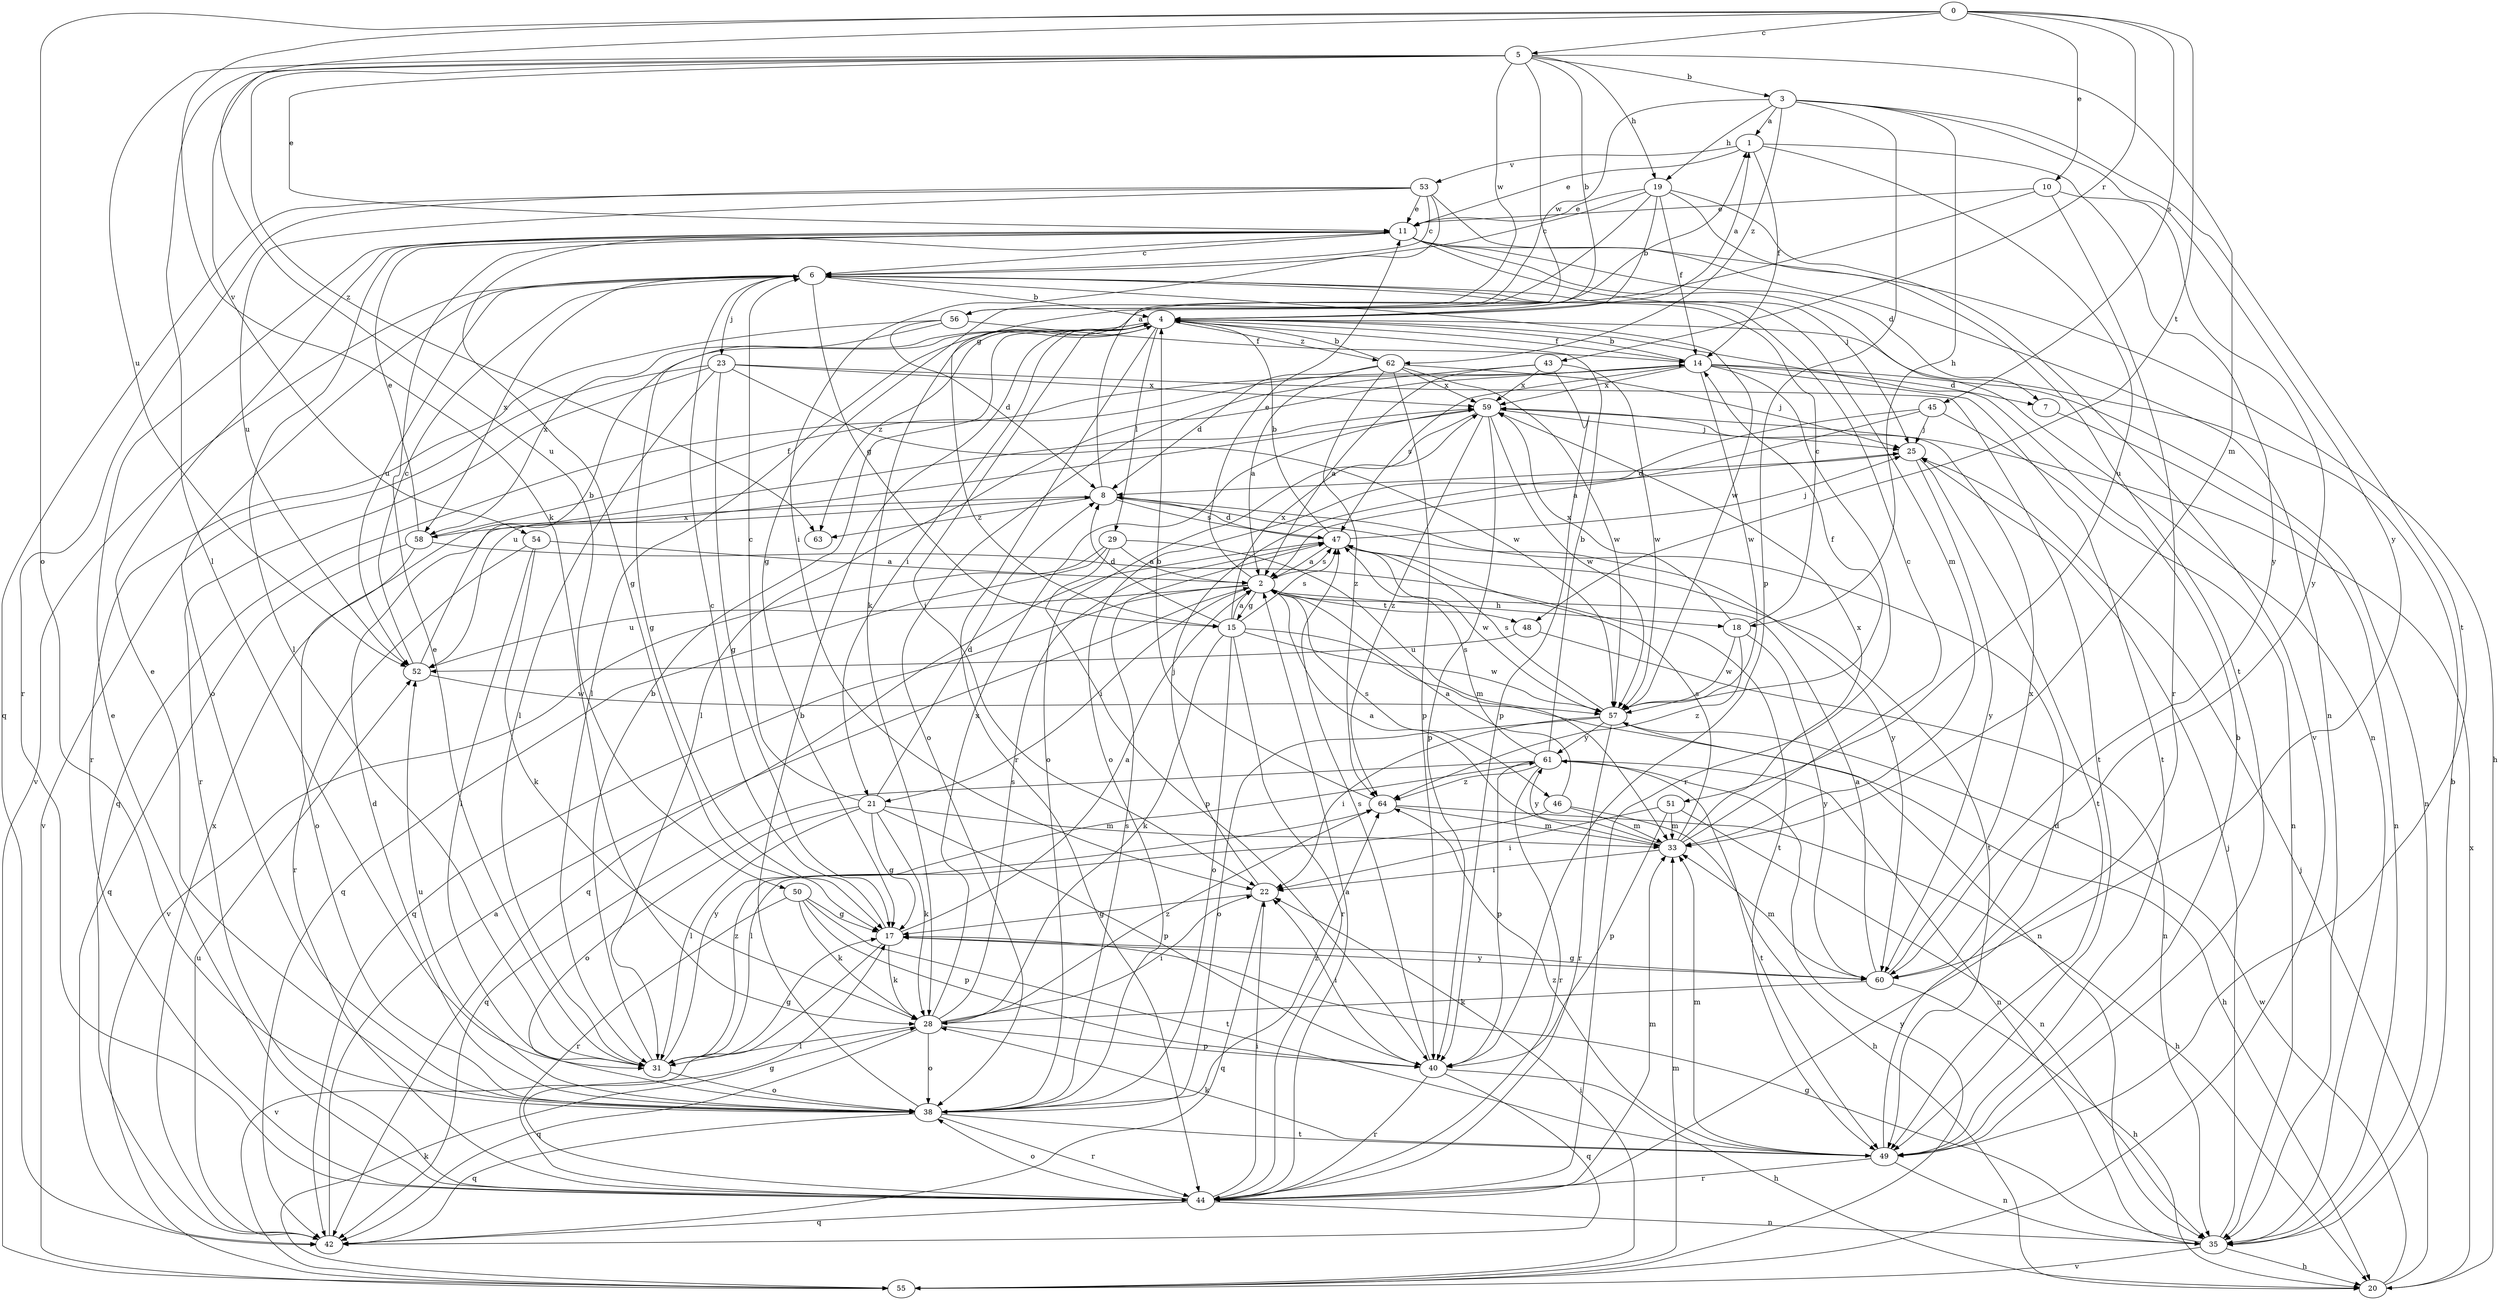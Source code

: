 strict digraph  {
0;
1;
2;
3;
4;
5;
6;
7;
8;
10;
11;
14;
15;
17;
18;
19;
20;
21;
22;
23;
25;
28;
29;
31;
33;
35;
38;
40;
42;
43;
44;
45;
46;
47;
48;
49;
50;
51;
52;
53;
54;
55;
56;
57;
58;
59;
60;
61;
62;
63;
64;
0 -> 5  [label=c];
0 -> 10  [label=e];
0 -> 28  [label=k];
0 -> 38  [label=o];
0 -> 43  [label=r];
0 -> 45  [label=s];
0 -> 48  [label=t];
0 -> 50  [label=u];
1 -> 11  [label=e];
1 -> 14  [label=f];
1 -> 51  [label=u];
1 -> 53  [label=v];
1 -> 60  [label=y];
2 -> 11  [label=e];
2 -> 15  [label=g];
2 -> 18  [label=h];
2 -> 21  [label=i];
2 -> 42  [label=q];
2 -> 46  [label=s];
2 -> 47  [label=s];
2 -> 48  [label=t];
2 -> 52  [label=u];
3 -> 1  [label=a];
3 -> 18  [label=h];
3 -> 19  [label=h];
3 -> 40  [label=p];
3 -> 49  [label=t];
3 -> 56  [label=w];
3 -> 60  [label=y];
3 -> 62  [label=z];
4 -> 1  [label=a];
4 -> 14  [label=f];
4 -> 21  [label=i];
4 -> 22  [label=i];
4 -> 29  [label=l];
4 -> 31  [label=l];
4 -> 44  [label=r];
4 -> 58  [label=x];
4 -> 62  [label=z];
4 -> 63  [label=z];
5 -> 3  [label=b];
5 -> 4  [label=b];
5 -> 11  [label=e];
5 -> 15  [label=g];
5 -> 19  [label=h];
5 -> 31  [label=l];
5 -> 33  [label=m];
5 -> 52  [label=u];
5 -> 54  [label=v];
5 -> 56  [label=w];
5 -> 63  [label=z];
6 -> 4  [label=b];
6 -> 15  [label=g];
6 -> 23  [label=j];
6 -> 33  [label=m];
6 -> 38  [label=o];
6 -> 52  [label=u];
6 -> 55  [label=v];
6 -> 57  [label=w];
6 -> 58  [label=x];
7 -> 35  [label=n];
8 -> 1  [label=a];
8 -> 47  [label=s];
8 -> 58  [label=x];
8 -> 60  [label=y];
8 -> 63  [label=z];
10 -> 11  [label=e];
10 -> 28  [label=k];
10 -> 44  [label=r];
10 -> 60  [label=y];
11 -> 6  [label=c];
11 -> 7  [label=d];
11 -> 17  [label=g];
11 -> 20  [label=h];
11 -> 25  [label=j];
11 -> 31  [label=l];
11 -> 35  [label=n];
14 -> 4  [label=b];
14 -> 7  [label=d];
14 -> 31  [label=l];
14 -> 35  [label=n];
14 -> 42  [label=q];
14 -> 44  [label=r];
14 -> 47  [label=s];
14 -> 49  [label=t];
14 -> 57  [label=w];
14 -> 59  [label=x];
15 -> 2  [label=a];
15 -> 8  [label=d];
15 -> 28  [label=k];
15 -> 35  [label=n];
15 -> 38  [label=o];
15 -> 44  [label=r];
15 -> 47  [label=s];
15 -> 57  [label=w];
15 -> 59  [label=x];
17 -> 2  [label=a];
17 -> 6  [label=c];
17 -> 28  [label=k];
17 -> 55  [label=v];
17 -> 60  [label=y];
18 -> 6  [label=c];
18 -> 57  [label=w];
18 -> 59  [label=x];
18 -> 60  [label=y];
18 -> 64  [label=z];
19 -> 4  [label=b];
19 -> 6  [label=c];
19 -> 11  [label=e];
19 -> 14  [label=f];
19 -> 17  [label=g];
19 -> 49  [label=t];
19 -> 55  [label=v];
20 -> 25  [label=j];
20 -> 57  [label=w];
20 -> 59  [label=x];
21 -> 6  [label=c];
21 -> 8  [label=d];
21 -> 17  [label=g];
21 -> 28  [label=k];
21 -> 31  [label=l];
21 -> 33  [label=m];
21 -> 38  [label=o];
21 -> 40  [label=p];
22 -> 17  [label=g];
22 -> 25  [label=j];
22 -> 42  [label=q];
23 -> 17  [label=g];
23 -> 31  [label=l];
23 -> 44  [label=r];
23 -> 49  [label=t];
23 -> 55  [label=v];
23 -> 57  [label=w];
23 -> 59  [label=x];
25 -> 8  [label=d];
25 -> 49  [label=t];
25 -> 60  [label=y];
28 -> 22  [label=i];
28 -> 31  [label=l];
28 -> 38  [label=o];
28 -> 40  [label=p];
28 -> 42  [label=q];
28 -> 47  [label=s];
28 -> 59  [label=x];
28 -> 64  [label=z];
29 -> 2  [label=a];
29 -> 33  [label=m];
29 -> 40  [label=p];
29 -> 42  [label=q];
29 -> 55  [label=v];
31 -> 4  [label=b];
31 -> 11  [label=e];
31 -> 17  [label=g];
31 -> 38  [label=o];
31 -> 61  [label=y];
31 -> 64  [label=z];
33 -> 2  [label=a];
33 -> 6  [label=c];
33 -> 22  [label=i];
33 -> 47  [label=s];
33 -> 59  [label=x];
33 -> 61  [label=y];
35 -> 4  [label=b];
35 -> 17  [label=g];
35 -> 20  [label=h];
35 -> 25  [label=j];
35 -> 55  [label=v];
38 -> 4  [label=b];
38 -> 8  [label=d];
38 -> 11  [label=e];
38 -> 42  [label=q];
38 -> 44  [label=r];
38 -> 47  [label=s];
38 -> 49  [label=t];
38 -> 52  [label=u];
38 -> 64  [label=z];
40 -> 20  [label=h];
40 -> 22  [label=i];
40 -> 42  [label=q];
40 -> 44  [label=r];
40 -> 47  [label=s];
42 -> 2  [label=a];
42 -> 52  [label=u];
42 -> 59  [label=x];
43 -> 2  [label=a];
43 -> 38  [label=o];
43 -> 40  [label=p];
43 -> 57  [label=w];
43 -> 59  [label=x];
44 -> 2  [label=a];
44 -> 11  [label=e];
44 -> 17  [label=g];
44 -> 22  [label=i];
44 -> 33  [label=m];
44 -> 35  [label=n];
44 -> 38  [label=o];
44 -> 42  [label=q];
45 -> 2  [label=a];
45 -> 25  [label=j];
45 -> 35  [label=n];
45 -> 38  [label=o];
46 -> 2  [label=a];
46 -> 20  [label=h];
46 -> 31  [label=l];
46 -> 33  [label=m];
47 -> 2  [label=a];
47 -> 4  [label=b];
47 -> 8  [label=d];
47 -> 25  [label=j];
47 -> 42  [label=q];
47 -> 49  [label=t];
47 -> 57  [label=w];
48 -> 35  [label=n];
48 -> 52  [label=u];
49 -> 4  [label=b];
49 -> 8  [label=d];
49 -> 28  [label=k];
49 -> 33  [label=m];
49 -> 35  [label=n];
49 -> 44  [label=r];
49 -> 64  [label=z];
50 -> 17  [label=g];
50 -> 28  [label=k];
50 -> 40  [label=p];
50 -> 44  [label=r];
50 -> 49  [label=t];
51 -> 22  [label=i];
51 -> 33  [label=m];
51 -> 35  [label=n];
51 -> 40  [label=p];
52 -> 4  [label=b];
52 -> 6  [label=c];
52 -> 57  [label=w];
53 -> 6  [label=c];
53 -> 11  [label=e];
53 -> 22  [label=i];
53 -> 35  [label=n];
53 -> 42  [label=q];
53 -> 44  [label=r];
53 -> 52  [label=u];
54 -> 2  [label=a];
54 -> 28  [label=k];
54 -> 31  [label=l];
54 -> 44  [label=r];
55 -> 22  [label=i];
55 -> 28  [label=k];
55 -> 33  [label=m];
55 -> 61  [label=y];
56 -> 8  [label=d];
56 -> 14  [label=f];
56 -> 17  [label=g];
56 -> 44  [label=r];
57 -> 14  [label=f];
57 -> 20  [label=h];
57 -> 22  [label=i];
57 -> 38  [label=o];
57 -> 44  [label=r];
57 -> 47  [label=s];
57 -> 61  [label=y];
58 -> 11  [label=e];
58 -> 14  [label=f];
58 -> 38  [label=o];
58 -> 42  [label=q];
58 -> 49  [label=t];
59 -> 25  [label=j];
59 -> 38  [label=o];
59 -> 40  [label=p];
59 -> 52  [label=u];
59 -> 57  [label=w];
59 -> 64  [label=z];
60 -> 2  [label=a];
60 -> 17  [label=g];
60 -> 20  [label=h];
60 -> 28  [label=k];
60 -> 33  [label=m];
60 -> 59  [label=x];
61 -> 4  [label=b];
61 -> 35  [label=n];
61 -> 40  [label=p];
61 -> 42  [label=q];
61 -> 44  [label=r];
61 -> 47  [label=s];
61 -> 49  [label=t];
61 -> 64  [label=z];
62 -> 2  [label=a];
62 -> 4  [label=b];
62 -> 8  [label=d];
62 -> 25  [label=j];
62 -> 40  [label=p];
62 -> 57  [label=w];
62 -> 59  [label=x];
62 -> 64  [label=z];
64 -> 4  [label=b];
64 -> 20  [label=h];
64 -> 33  [label=m];
}
